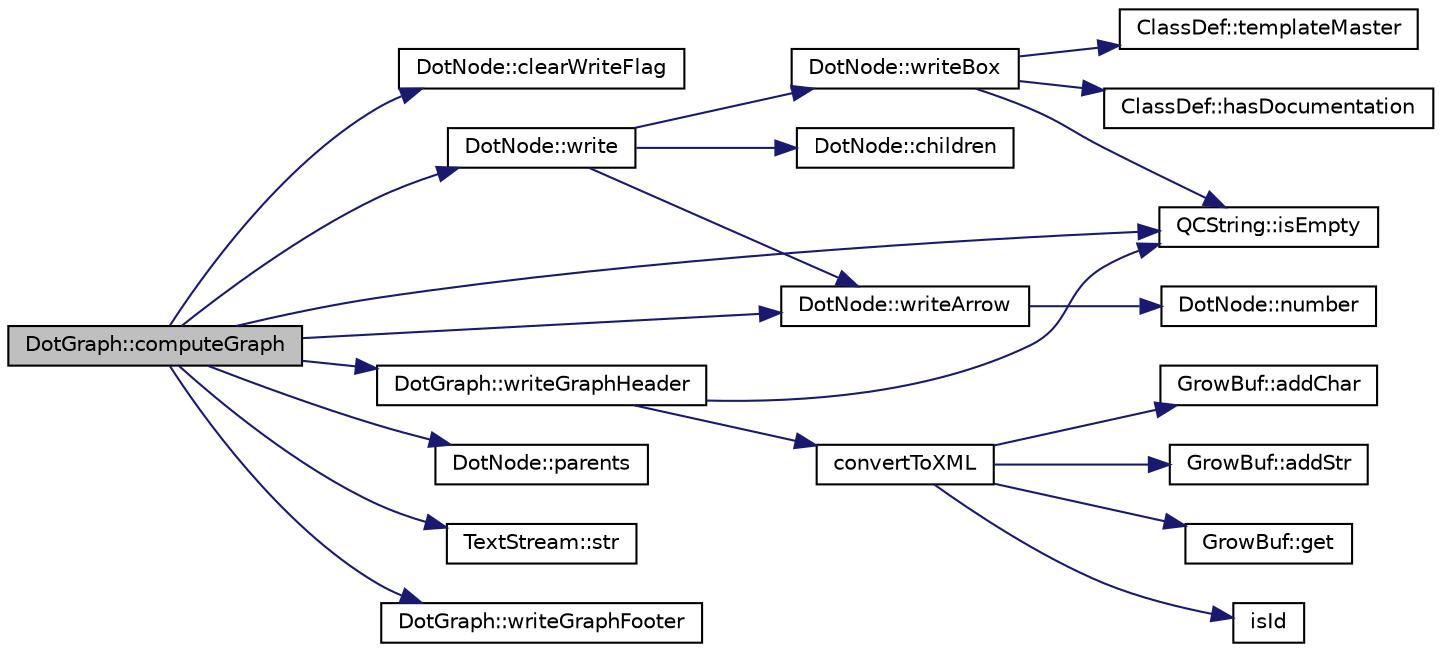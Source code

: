 digraph "DotGraph::computeGraph"
{
 // LATEX_PDF_SIZE
  edge [fontname="Helvetica",fontsize="10",labelfontname="Helvetica",labelfontsize="10"];
  node [fontname="Helvetica",fontsize="10",shape=record];
  rankdir="LR";
  Node1 [label="DotGraph::computeGraph",height=0.2,width=0.4,color="black", fillcolor="grey75", style="filled", fontcolor="black",tooltip=" "];
  Node1 -> Node2 [color="midnightblue",fontsize="10",style="solid",fontname="Helvetica"];
  Node2 [label="DotNode::clearWriteFlag",height=0.2,width=0.4,color="black", fillcolor="white", style="filled",URL="$classDotNode.html#a27692f33c86a577ad85ab7176539d4de",tooltip=" "];
  Node1 -> Node3 [color="midnightblue",fontsize="10",style="solid",fontname="Helvetica"];
  Node3 [label="QCString::isEmpty",height=0.2,width=0.4,color="black", fillcolor="white", style="filled",URL="$classQCString.html#a621c4090d69ad7d05ef8e5234376c3d8",tooltip=" "];
  Node1 -> Node4 [color="midnightblue",fontsize="10",style="solid",fontname="Helvetica"];
  Node4 [label="DotNode::parents",height=0.2,width=0.4,color="black", fillcolor="white", style="filled",URL="$classDotNode.html#aca9b5bf9d87bd3f71d4e7d1e6f8c6239",tooltip=" "];
  Node1 -> Node5 [color="midnightblue",fontsize="10",style="solid",fontname="Helvetica"];
  Node5 [label="TextStream::str",height=0.2,width=0.4,color="black", fillcolor="white", style="filled",URL="$classTextStream.html#aca8457da22d874f4eb30b35ffe87ebd0",tooltip=" "];
  Node1 -> Node6 [color="midnightblue",fontsize="10",style="solid",fontname="Helvetica"];
  Node6 [label="DotNode::write",height=0.2,width=0.4,color="black", fillcolor="white", style="filled",URL="$classDotNode.html#ae8ef878d8915809eccc602a7e896d81b",tooltip=" "];
  Node6 -> Node7 [color="midnightblue",fontsize="10",style="solid",fontname="Helvetica"];
  Node7 [label="DotNode::children",height=0.2,width=0.4,color="black", fillcolor="white", style="filled",URL="$classDotNode.html#ad8b1f38e1403f73fc4f8745b5fbe00c9",tooltip=" "];
  Node6 -> Node8 [color="midnightblue",fontsize="10",style="solid",fontname="Helvetica"];
  Node8 [label="DotNode::writeArrow",height=0.2,width=0.4,color="black", fillcolor="white", style="filled",URL="$classDotNode.html#aeb01acd1ef9dbeb87e35e7eae24143b1",tooltip=" "];
  Node8 -> Node9 [color="midnightblue",fontsize="10",style="solid",fontname="Helvetica"];
  Node9 [label="DotNode::number",height=0.2,width=0.4,color="black", fillcolor="white", style="filled",URL="$classDotNode.html#a3c08a5ee367bbf4c58c719ff7f8e0fc7",tooltip=" "];
  Node6 -> Node10 [color="midnightblue",fontsize="10",style="solid",fontname="Helvetica"];
  Node10 [label="DotNode::writeBox",height=0.2,width=0.4,color="black", fillcolor="white", style="filled",URL="$classDotNode.html#a3f65f51eefb97cf188587b56115d973a",tooltip=" "];
  Node10 -> Node11 [color="midnightblue",fontsize="10",style="solid",fontname="Helvetica"];
  Node11 [label="ClassDef::hasDocumentation",height=0.2,width=0.4,color="black", fillcolor="white", style="filled",URL="$classClassDef.html#a1597c29c2b7ea73bc1d65dc0e303bbe4",tooltip=" "];
  Node10 -> Node3 [color="midnightblue",fontsize="10",style="solid",fontname="Helvetica"];
  Node10 -> Node12 [color="midnightblue",fontsize="10",style="solid",fontname="Helvetica"];
  Node12 [label="ClassDef::templateMaster",height=0.2,width=0.4,color="black", fillcolor="white", style="filled",URL="$classClassDef.html#ae587759f556ea0d641b92a30e923a7c9",tooltip=" "];
  Node1 -> Node8 [color="midnightblue",fontsize="10",style="solid",fontname="Helvetica"];
  Node1 -> Node13 [color="midnightblue",fontsize="10",style="solid",fontname="Helvetica"];
  Node13 [label="DotGraph::writeGraphFooter",height=0.2,width=0.4,color="black", fillcolor="white", style="filled",URL="$classDotGraph.html#a256ce4336c69cbb9b15e473afc456805",tooltip=" "];
  Node1 -> Node14 [color="midnightblue",fontsize="10",style="solid",fontname="Helvetica"];
  Node14 [label="DotGraph::writeGraphHeader",height=0.2,width=0.4,color="black", fillcolor="white", style="filled",URL="$classDotGraph.html#a4e1ec8b0e7ecc8e0d27c869e43d75640",tooltip=" "];
  Node14 -> Node15 [color="midnightblue",fontsize="10",style="solid",fontname="Helvetica"];
  Node15 [label="convertToXML",height=0.2,width=0.4,color="black", fillcolor="white", style="filled",URL="$util_8cpp.html#a93c7f78ab05807663dd8947d0dd5423f",tooltip=" "];
  Node15 -> Node16 [color="midnightblue",fontsize="10",style="solid",fontname="Helvetica"];
  Node16 [label="GrowBuf::addChar",height=0.2,width=0.4,color="black", fillcolor="white", style="filled",URL="$classGrowBuf.html#a46b4677f555d2abc718f26e71a59efda",tooltip=" "];
  Node15 -> Node17 [color="midnightblue",fontsize="10",style="solid",fontname="Helvetica"];
  Node17 [label="GrowBuf::addStr",height=0.2,width=0.4,color="black", fillcolor="white", style="filled",URL="$classGrowBuf.html#a5e0ff6d9f7a7139725d77a9d669340f3",tooltip=" "];
  Node15 -> Node18 [color="midnightblue",fontsize="10",style="solid",fontname="Helvetica"];
  Node18 [label="GrowBuf::get",height=0.2,width=0.4,color="black", fillcolor="white", style="filled",URL="$classGrowBuf.html#a88d6408723b8c1a58187f24da81dfd5e",tooltip=" "];
  Node15 -> Node19 [color="midnightblue",fontsize="10",style="solid",fontname="Helvetica"];
  Node19 [label="isId",height=0.2,width=0.4,color="black", fillcolor="white", style="filled",URL="$util_8h.html#ae320c88a8522836f00095d566529046f",tooltip=" "];
  Node14 -> Node3 [color="midnightblue",fontsize="10",style="solid",fontname="Helvetica"];
}
